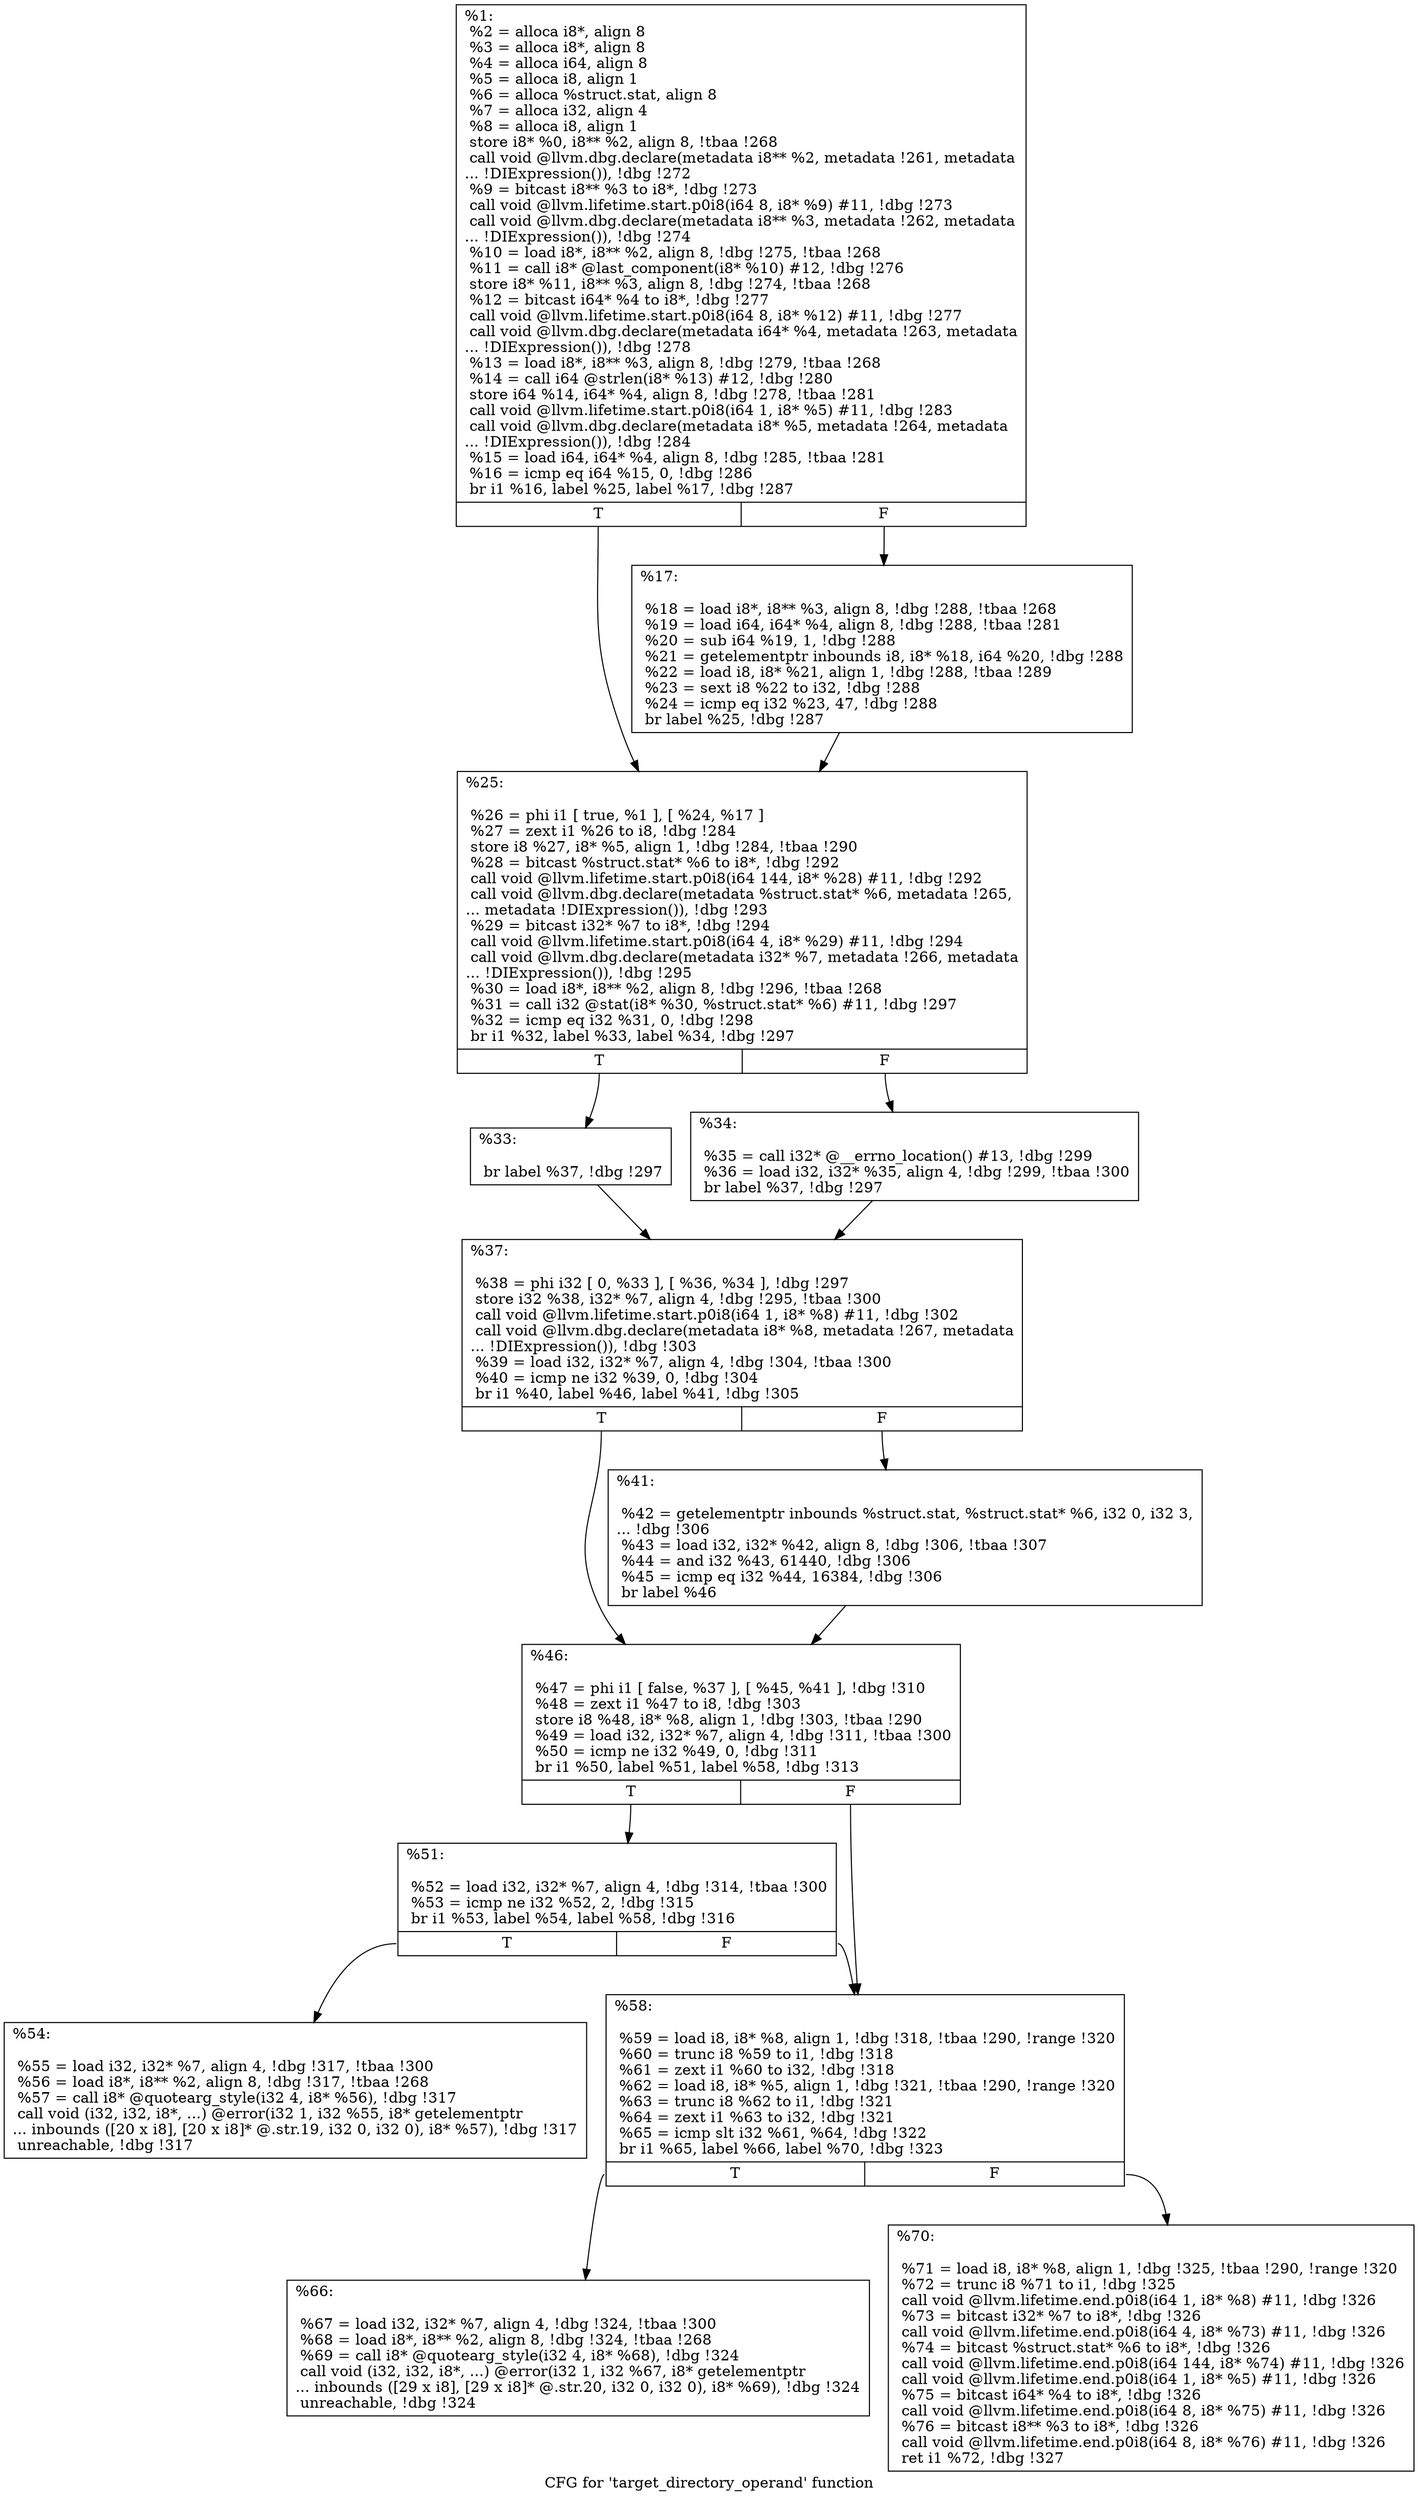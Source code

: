 digraph "CFG for 'target_directory_operand' function" {
	label="CFG for 'target_directory_operand' function";

	Node0x8de180 [shape=record,label="{%1:\l  %2 = alloca i8*, align 8\l  %3 = alloca i8*, align 8\l  %4 = alloca i64, align 8\l  %5 = alloca i8, align 1\l  %6 = alloca %struct.stat, align 8\l  %7 = alloca i32, align 4\l  %8 = alloca i8, align 1\l  store i8* %0, i8** %2, align 8, !tbaa !268\l  call void @llvm.dbg.declare(metadata i8** %2, metadata !261, metadata\l... !DIExpression()), !dbg !272\l  %9 = bitcast i8** %3 to i8*, !dbg !273\l  call void @llvm.lifetime.start.p0i8(i64 8, i8* %9) #11, !dbg !273\l  call void @llvm.dbg.declare(metadata i8** %3, metadata !262, metadata\l... !DIExpression()), !dbg !274\l  %10 = load i8*, i8** %2, align 8, !dbg !275, !tbaa !268\l  %11 = call i8* @last_component(i8* %10) #12, !dbg !276\l  store i8* %11, i8** %3, align 8, !dbg !274, !tbaa !268\l  %12 = bitcast i64* %4 to i8*, !dbg !277\l  call void @llvm.lifetime.start.p0i8(i64 8, i8* %12) #11, !dbg !277\l  call void @llvm.dbg.declare(metadata i64* %4, metadata !263, metadata\l... !DIExpression()), !dbg !278\l  %13 = load i8*, i8** %3, align 8, !dbg !279, !tbaa !268\l  %14 = call i64 @strlen(i8* %13) #12, !dbg !280\l  store i64 %14, i64* %4, align 8, !dbg !278, !tbaa !281\l  call void @llvm.lifetime.start.p0i8(i64 1, i8* %5) #11, !dbg !283\l  call void @llvm.dbg.declare(metadata i8* %5, metadata !264, metadata\l... !DIExpression()), !dbg !284\l  %15 = load i64, i64* %4, align 8, !dbg !285, !tbaa !281\l  %16 = icmp eq i64 %15, 0, !dbg !286\l  br i1 %16, label %25, label %17, !dbg !287\l|{<s0>T|<s1>F}}"];
	Node0x8de180:s0 -> Node0x8de820;
	Node0x8de180:s1 -> Node0x8de7d0;
	Node0x8de7d0 [shape=record,label="{%17:\l\l  %18 = load i8*, i8** %3, align 8, !dbg !288, !tbaa !268\l  %19 = load i64, i64* %4, align 8, !dbg !288, !tbaa !281\l  %20 = sub i64 %19, 1, !dbg !288\l  %21 = getelementptr inbounds i8, i8* %18, i64 %20, !dbg !288\l  %22 = load i8, i8* %21, align 1, !dbg !288, !tbaa !289\l  %23 = sext i8 %22 to i32, !dbg !288\l  %24 = icmp eq i32 %23, 47, !dbg !288\l  br label %25, !dbg !287\l}"];
	Node0x8de7d0 -> Node0x8de820;
	Node0x8de820 [shape=record,label="{%25:\l\l  %26 = phi i1 [ true, %1 ], [ %24, %17 ]\l  %27 = zext i1 %26 to i8, !dbg !284\l  store i8 %27, i8* %5, align 1, !dbg !284, !tbaa !290\l  %28 = bitcast %struct.stat* %6 to i8*, !dbg !292\l  call void @llvm.lifetime.start.p0i8(i64 144, i8* %28) #11, !dbg !292\l  call void @llvm.dbg.declare(metadata %struct.stat* %6, metadata !265,\l... metadata !DIExpression()), !dbg !293\l  %29 = bitcast i32* %7 to i8*, !dbg !294\l  call void @llvm.lifetime.start.p0i8(i64 4, i8* %29) #11, !dbg !294\l  call void @llvm.dbg.declare(metadata i32* %7, metadata !266, metadata\l... !DIExpression()), !dbg !295\l  %30 = load i8*, i8** %2, align 8, !dbg !296, !tbaa !268\l  %31 = call i32 @stat(i8* %30, %struct.stat* %6) #11, !dbg !297\l  %32 = icmp eq i32 %31, 0, !dbg !298\l  br i1 %32, label %33, label %34, !dbg !297\l|{<s0>T|<s1>F}}"];
	Node0x8de820:s0 -> Node0x8de870;
	Node0x8de820:s1 -> Node0x8de8c0;
	Node0x8de870 [shape=record,label="{%33:\l\l  br label %37, !dbg !297\l}"];
	Node0x8de870 -> Node0x8de910;
	Node0x8de8c0 [shape=record,label="{%34:\l\l  %35 = call i32* @__errno_location() #13, !dbg !299\l  %36 = load i32, i32* %35, align 4, !dbg !299, !tbaa !300\l  br label %37, !dbg !297\l}"];
	Node0x8de8c0 -> Node0x8de910;
	Node0x8de910 [shape=record,label="{%37:\l\l  %38 = phi i32 [ 0, %33 ], [ %36, %34 ], !dbg !297\l  store i32 %38, i32* %7, align 4, !dbg !295, !tbaa !300\l  call void @llvm.lifetime.start.p0i8(i64 1, i8* %8) #11, !dbg !302\l  call void @llvm.dbg.declare(metadata i8* %8, metadata !267, metadata\l... !DIExpression()), !dbg !303\l  %39 = load i32, i32* %7, align 4, !dbg !304, !tbaa !300\l  %40 = icmp ne i32 %39, 0, !dbg !304\l  br i1 %40, label %46, label %41, !dbg !305\l|{<s0>T|<s1>F}}"];
	Node0x8de910:s0 -> Node0x8de9b0;
	Node0x8de910:s1 -> Node0x8de960;
	Node0x8de960 [shape=record,label="{%41:\l\l  %42 = getelementptr inbounds %struct.stat, %struct.stat* %6, i32 0, i32 3,\l... !dbg !306\l  %43 = load i32, i32* %42, align 8, !dbg !306, !tbaa !307\l  %44 = and i32 %43, 61440, !dbg !306\l  %45 = icmp eq i32 %44, 16384, !dbg !306\l  br label %46\l}"];
	Node0x8de960 -> Node0x8de9b0;
	Node0x8de9b0 [shape=record,label="{%46:\l\l  %47 = phi i1 [ false, %37 ], [ %45, %41 ], !dbg !310\l  %48 = zext i1 %47 to i8, !dbg !303\l  store i8 %48, i8* %8, align 1, !dbg !303, !tbaa !290\l  %49 = load i32, i32* %7, align 4, !dbg !311, !tbaa !300\l  %50 = icmp ne i32 %49, 0, !dbg !311\l  br i1 %50, label %51, label %58, !dbg !313\l|{<s0>T|<s1>F}}"];
	Node0x8de9b0:s0 -> Node0x8dea00;
	Node0x8de9b0:s1 -> Node0x8deaa0;
	Node0x8dea00 [shape=record,label="{%51:\l\l  %52 = load i32, i32* %7, align 4, !dbg !314, !tbaa !300\l  %53 = icmp ne i32 %52, 2, !dbg !315\l  br i1 %53, label %54, label %58, !dbg !316\l|{<s0>T|<s1>F}}"];
	Node0x8dea00:s0 -> Node0x8dea50;
	Node0x8dea00:s1 -> Node0x8deaa0;
	Node0x8dea50 [shape=record,label="{%54:\l\l  %55 = load i32, i32* %7, align 4, !dbg !317, !tbaa !300\l  %56 = load i8*, i8** %2, align 8, !dbg !317, !tbaa !268\l  %57 = call i8* @quotearg_style(i32 4, i8* %56), !dbg !317\l  call void (i32, i32, i8*, ...) @error(i32 1, i32 %55, i8* getelementptr\l... inbounds ([20 x i8], [20 x i8]* @.str.19, i32 0, i32 0), i8* %57), !dbg !317\l  unreachable, !dbg !317\l}"];
	Node0x8deaa0 [shape=record,label="{%58:\l\l  %59 = load i8, i8* %8, align 1, !dbg !318, !tbaa !290, !range !320\l  %60 = trunc i8 %59 to i1, !dbg !318\l  %61 = zext i1 %60 to i32, !dbg !318\l  %62 = load i8, i8* %5, align 1, !dbg !321, !tbaa !290, !range !320\l  %63 = trunc i8 %62 to i1, !dbg !321\l  %64 = zext i1 %63 to i32, !dbg !321\l  %65 = icmp slt i32 %61, %64, !dbg !322\l  br i1 %65, label %66, label %70, !dbg !323\l|{<s0>T|<s1>F}}"];
	Node0x8deaa0:s0 -> Node0x8deaf0;
	Node0x8deaa0:s1 -> Node0x8deb40;
	Node0x8deaf0 [shape=record,label="{%66:\l\l  %67 = load i32, i32* %7, align 4, !dbg !324, !tbaa !300\l  %68 = load i8*, i8** %2, align 8, !dbg !324, !tbaa !268\l  %69 = call i8* @quotearg_style(i32 4, i8* %68), !dbg !324\l  call void (i32, i32, i8*, ...) @error(i32 1, i32 %67, i8* getelementptr\l... inbounds ([29 x i8], [29 x i8]* @.str.20, i32 0, i32 0), i8* %69), !dbg !324\l  unreachable, !dbg !324\l}"];
	Node0x8deb40 [shape=record,label="{%70:\l\l  %71 = load i8, i8* %8, align 1, !dbg !325, !tbaa !290, !range !320\l  %72 = trunc i8 %71 to i1, !dbg !325\l  call void @llvm.lifetime.end.p0i8(i64 1, i8* %8) #11, !dbg !326\l  %73 = bitcast i32* %7 to i8*, !dbg !326\l  call void @llvm.lifetime.end.p0i8(i64 4, i8* %73) #11, !dbg !326\l  %74 = bitcast %struct.stat* %6 to i8*, !dbg !326\l  call void @llvm.lifetime.end.p0i8(i64 144, i8* %74) #11, !dbg !326\l  call void @llvm.lifetime.end.p0i8(i64 1, i8* %5) #11, !dbg !326\l  %75 = bitcast i64* %4 to i8*, !dbg !326\l  call void @llvm.lifetime.end.p0i8(i64 8, i8* %75) #11, !dbg !326\l  %76 = bitcast i8** %3 to i8*, !dbg !326\l  call void @llvm.lifetime.end.p0i8(i64 8, i8* %76) #11, !dbg !326\l  ret i1 %72, !dbg !327\l}"];
}
